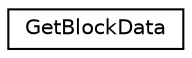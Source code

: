 digraph "Graphical Class Hierarchy"
{
  edge [fontname="Helvetica",fontsize="10",labelfontname="Helvetica",labelfontsize="10"];
  node [fontname="Helvetica",fontsize="10",shape=record];
  rankdir="LR";
  Node0 [label="GetBlockData",height=0.2,width=0.4,color="black", fillcolor="white", style="filled",URL="$struct_get_block_data.html"];
}
